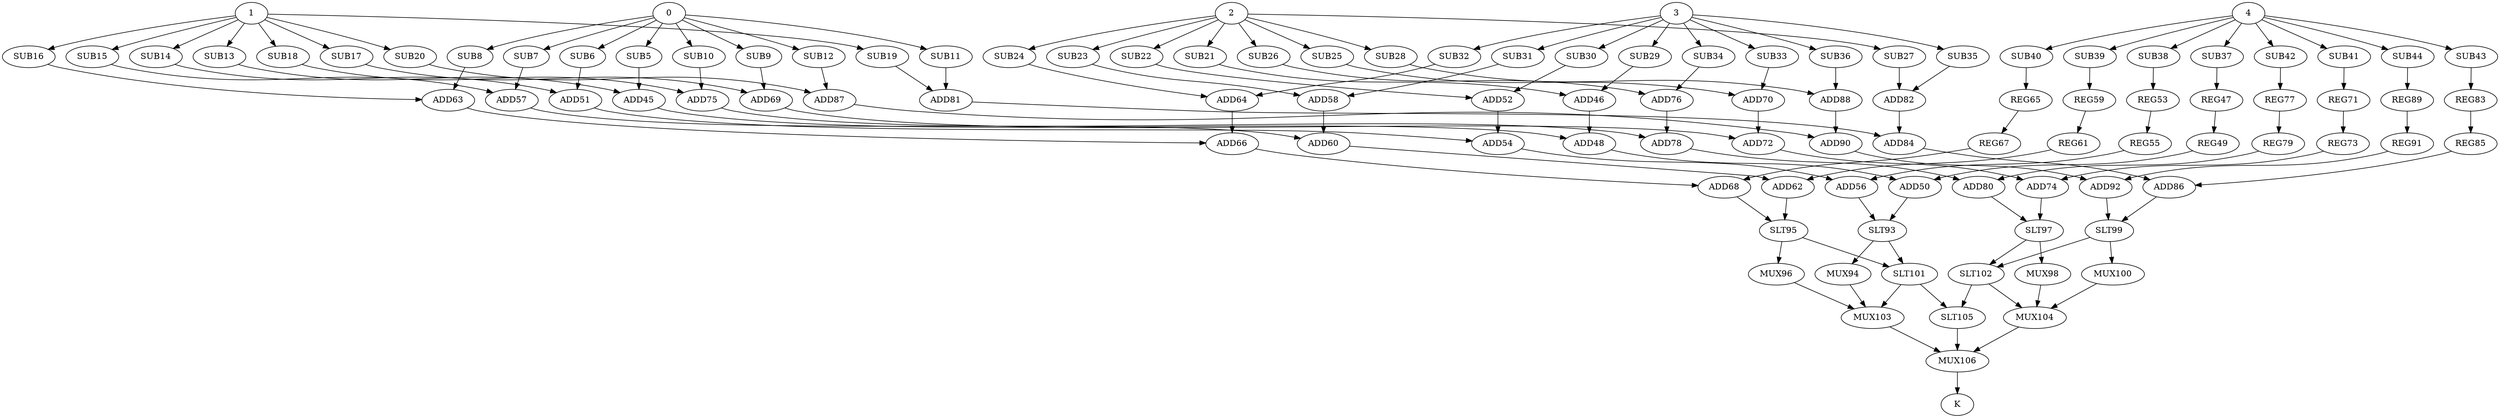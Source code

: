 strict digraph  {
0;
5 [label=SUB5];
6 [label=SUB6];
7 [label=SUB7];
8 [label=SUB8];
9 [label=SUB9];
10 [label=SUB10];
11 [label=SUB11];
12 [label=SUB12];
1;
13 [label=SUB13];
14 [label=SUB14];
15 [label=SUB15];
16 [label=SUB16];
17 [label=SUB17];
18 [label=SUB18];
19 [label=SUB19];
20 [label=SUB20];
2;
21 [label=SUB21];
22 [label=SUB22];
23 [label=SUB23];
24 [label=SUB24];
25 [label=SUB25];
26 [label=SUB26];
27 [label=SUB27];
28 [label=SUB28];
3;
29 [label=SUB29];
30 [label=SUB30];
31 [label=SUB31];
32 [label=SUB32];
33 [label=SUB33];
34 [label=SUB34];
35 [label=SUB35];
36 [label=SUB36];
4;
37 [label=SUB37];
38 [label=SUB38];
39 [label=SUB39];
40 [label=SUB40];
41 [label=SUB41];
42 [label=SUB42];
43 [label=SUB43];
44 [label=SUB44];
45 [label=ADD45];
46 [label=ADD46];
47 [label=REG47];
48 [label=ADD48];
49 [label=REG49];
50 [label=ADD50];
51 [label=ADD51];
52 [label=ADD52];
53 [label=REG53];
54 [label=ADD54];
55 [label=REG55];
56 [label=ADD56];
57 [label=ADD57];
58 [label=ADD58];
59 [label=REG59];
60 [label=ADD60];
61 [label=REG61];
62 [label=ADD62];
63 [label=ADD63];
64 [label=ADD64];
65 [label=REG65];
66 [label=ADD66];
67 [label=REG67];
68 [label=ADD68];
69 [label=ADD69];
70 [label=ADD70];
71 [label=REG71];
72 [label=ADD72];
73 [label=REG73];
74 [label=ADD74];
75 [label=ADD75];
76 [label=ADD76];
77 [label=REG77];
78 [label=ADD78];
79 [label=REG79];
80 [label=ADD80];
81 [label=ADD81];
82 [label=ADD82];
83 [label=REG83];
84 [label=ADD84];
85 [label=REG85];
86 [label=ADD86];
87 [label=ADD87];
88 [label=ADD88];
89 [label=REG89];
90 [label=ADD90];
91 [label=REG91];
92 [label=ADD92];
93 [label=SLT93];
94 [label=MUX94];
95 [label=SLT95];
96 [label=MUX96];
97 [label=SLT97];
98 [label=MUX98];
99 [label=SLT99];
100 [label=MUX100];
101 [label=SLT101];
102 [label=SLT102];
103 [label=MUX103];
104 [label=MUX104];
105 [label=SLT105];
106 [label=MUX106];
107 [label=K];
0 -> 5;
0 -> 6;
0 -> 7;
0 -> 8;
0 -> 9;
0 -> 10;
0 -> 11;
0 -> 12;
5 -> 45;
6 -> 51;
7 -> 57;
8 -> 63;
9 -> 69;
10 -> 75;
11 -> 81;
12 -> 87;
1 -> 13;
1 -> 14;
1 -> 15;
1 -> 16;
1 -> 17;
1 -> 18;
1 -> 19;
1 -> 20;
13 -> 45;
14 -> 51;
15 -> 57;
16 -> 63;
17 -> 69;
18 -> 75;
19 -> 81;
20 -> 87;
2 -> 21;
2 -> 22;
2 -> 23;
2 -> 24;
2 -> 25;
2 -> 26;
2 -> 27;
2 -> 28;
21 -> 46;
22 -> 52;
23 -> 58;
24 -> 64;
25 -> 70;
26 -> 76;
27 -> 82;
28 -> 88;
3 -> 29;
3 -> 30;
3 -> 31;
3 -> 32;
3 -> 33;
3 -> 34;
3 -> 35;
3 -> 36;
29 -> 46;
30 -> 52;
31 -> 58;
32 -> 64;
33 -> 70;
34 -> 76;
35 -> 82;
36 -> 88;
4 -> 37;
4 -> 38;
4 -> 39;
4 -> 40;
4 -> 41;
4 -> 42;
4 -> 43;
4 -> 44;
37 -> 47;
38 -> 53;
39 -> 59;
40 -> 65;
41 -> 71;
42 -> 77;
43 -> 83;
44 -> 89;
45 -> 48;
46 -> 48;
47 -> 49;
48 -> 50;
49 -> 50;
50 -> 93;
51 -> 54;
52 -> 54;
53 -> 55;
54 -> 56;
55 -> 56;
56 -> 93;
57 -> 60;
58 -> 60;
59 -> 61;
60 -> 62;
61 -> 62;
62 -> 95;
63 -> 66;
64 -> 66;
65 -> 67;
66 -> 68;
67 -> 68;
68 -> 95;
69 -> 72;
70 -> 72;
71 -> 73;
72 -> 74;
73 -> 74;
74 -> 97;
75 -> 78;
76 -> 78;
77 -> 79;
78 -> 80;
79 -> 80;
80 -> 97;
81 -> 84;
82 -> 84;
83 -> 85;
84 -> 86;
85 -> 86;
86 -> 99;
87 -> 90;
88 -> 90;
89 -> 91;
90 -> 92;
91 -> 92;
92 -> 99;
93 -> 94;
93 -> 101;
94 -> 103;
95 -> 96;
95 -> 101;
96 -> 103;
97 -> 98;
97 -> 102;
98 -> 104;
99 -> 100;
99 -> 102;
100 -> 104;
101 -> 103;
101 -> 105;
102 -> 104;
102 -> 105;
103 -> 106;
104 -> 106;
105 -> 106;
106 -> 107;
}
